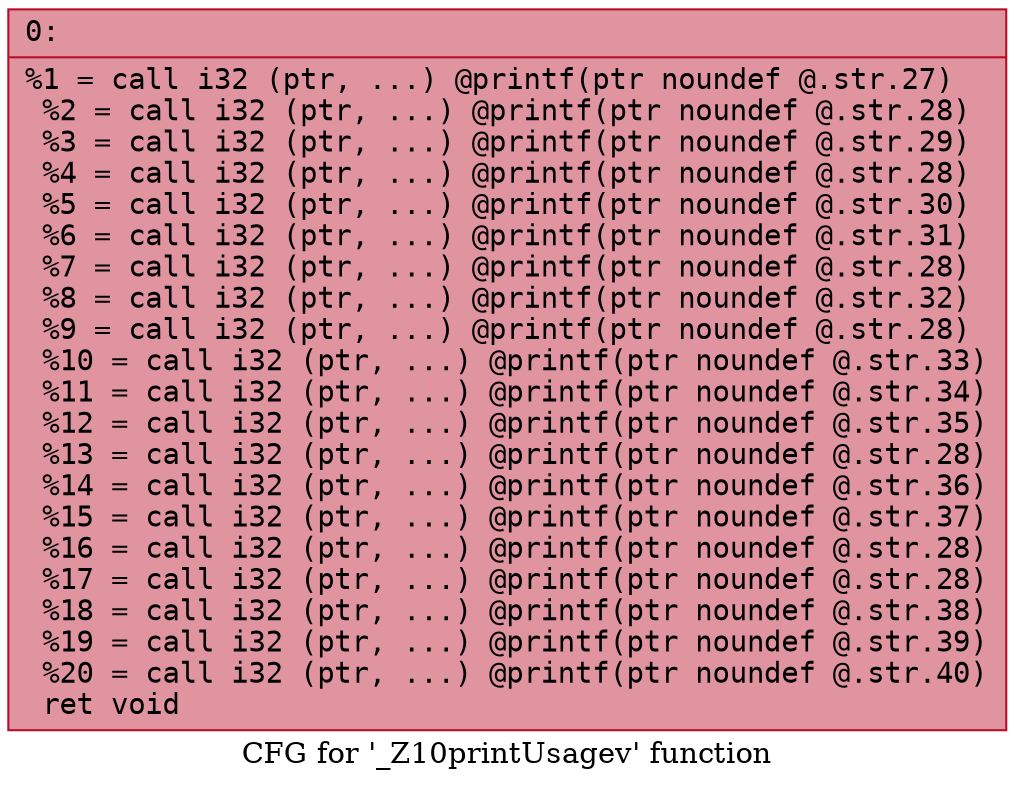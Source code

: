 digraph "CFG for '_Z10printUsagev' function" {
	label="CFG for '_Z10printUsagev' function";

	Node0x6000038af2a0 [shape=record,color="#b70d28ff", style=filled, fillcolor="#b70d2870" fontname="Courier",label="{0:\l|  %1 = call i32 (ptr, ...) @printf(ptr noundef @.str.27)\l  %2 = call i32 (ptr, ...) @printf(ptr noundef @.str.28)\l  %3 = call i32 (ptr, ...) @printf(ptr noundef @.str.29)\l  %4 = call i32 (ptr, ...) @printf(ptr noundef @.str.28)\l  %5 = call i32 (ptr, ...) @printf(ptr noundef @.str.30)\l  %6 = call i32 (ptr, ...) @printf(ptr noundef @.str.31)\l  %7 = call i32 (ptr, ...) @printf(ptr noundef @.str.28)\l  %8 = call i32 (ptr, ...) @printf(ptr noundef @.str.32)\l  %9 = call i32 (ptr, ...) @printf(ptr noundef @.str.28)\l  %10 = call i32 (ptr, ...) @printf(ptr noundef @.str.33)\l  %11 = call i32 (ptr, ...) @printf(ptr noundef @.str.34)\l  %12 = call i32 (ptr, ...) @printf(ptr noundef @.str.35)\l  %13 = call i32 (ptr, ...) @printf(ptr noundef @.str.28)\l  %14 = call i32 (ptr, ...) @printf(ptr noundef @.str.36)\l  %15 = call i32 (ptr, ...) @printf(ptr noundef @.str.37)\l  %16 = call i32 (ptr, ...) @printf(ptr noundef @.str.28)\l  %17 = call i32 (ptr, ...) @printf(ptr noundef @.str.28)\l  %18 = call i32 (ptr, ...) @printf(ptr noundef @.str.38)\l  %19 = call i32 (ptr, ...) @printf(ptr noundef @.str.39)\l  %20 = call i32 (ptr, ...) @printf(ptr noundef @.str.40)\l  ret void\l}"];
}
